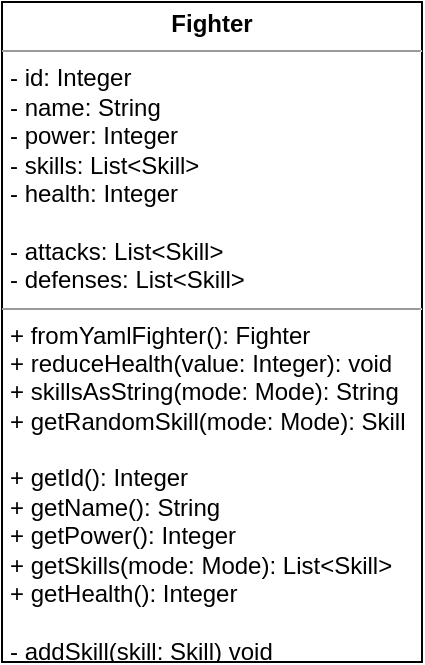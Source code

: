<mxfile version="12.2.2" type="device" pages="1"><diagram id="r8I7aOsCpsgrst2HwtjH" name="Page-1"><mxGraphModel dx="1092" dy="805" grid="1" gridSize="10" guides="1" tooltips="1" connect="1" arrows="1" fold="1" page="1" pageScale="1" pageWidth="827" pageHeight="1169" math="0" shadow="0"><root><mxCell id="0"/><mxCell id="1" parent="0"/><mxCell id="0sUMF1rg0KlqarGyEZU0-1" value="&lt;p style=&quot;margin: 0px ; margin-top: 4px ; text-align: center&quot;&gt;&lt;b&gt;Fighter&lt;/b&gt;&lt;/p&gt;&lt;hr size=&quot;1&quot;&gt;&lt;p style=&quot;margin: 0px ; margin-left: 4px&quot;&gt;- id: Integer&lt;/p&gt;&lt;p style=&quot;margin: 0px ; margin-left: 4px&quot;&gt;- name: String&lt;/p&gt;&lt;p style=&quot;margin: 0px ; margin-left: 4px&quot;&gt;- power: Integer&lt;/p&gt;&lt;p style=&quot;margin: 0px ; margin-left: 4px&quot;&gt;- skills: List&amp;lt;Skill&amp;gt;&lt;/p&gt;&lt;p style=&quot;margin: 0px ; margin-left: 4px&quot;&gt;- health: Integer&lt;/p&gt;&lt;p style=&quot;margin: 0px ; margin-left: 4px&quot;&gt;&lt;br&gt;&lt;/p&gt;&lt;p style=&quot;margin: 0px ; margin-left: 4px&quot;&gt;- attacks: List&amp;lt;Skill&amp;gt;&lt;/p&gt;&lt;p style=&quot;margin: 0px ; margin-left: 4px&quot;&gt;- defenses: List&amp;lt;Skill&amp;gt;&lt;/p&gt;&lt;hr size=&quot;1&quot;&gt;&lt;p style=&quot;margin: 0px ; margin-left: 4px&quot;&gt;+ fromYamlFighter(): Fighter&lt;/p&gt;&lt;p style=&quot;margin: 0px ; margin-left: 4px&quot;&gt;+ reduceHealth(value: Integer): void&lt;/p&gt;&lt;p style=&quot;margin: 0px ; margin-left: 4px&quot;&gt;+ skillsAsString(mode: Mode): String&lt;/p&gt;&lt;p style=&quot;margin: 0px ; margin-left: 4px&quot;&gt;+ getRandomSkill(mode: Mode): Skill&lt;/p&gt;&lt;p style=&quot;margin: 0px ; margin-left: 4px&quot;&gt;&lt;br&gt;&lt;/p&gt;&lt;p style=&quot;margin: 0px ; margin-left: 4px&quot;&gt;+ getId(): Integer&lt;/p&gt;&lt;p style=&quot;margin: 0px ; margin-left: 4px&quot;&gt;+ getName(): String&lt;/p&gt;&lt;p style=&quot;margin: 0px ; margin-left: 4px&quot;&gt;+ getPower(): Integer&lt;/p&gt;&lt;p style=&quot;margin: 0px ; margin-left: 4px&quot;&gt;+ getSkills(mode: Mode): List&amp;lt;Skill&amp;gt;&lt;/p&gt;&lt;p style=&quot;margin: 0px ; margin-left: 4px&quot;&gt;+ getHealth(): Integer&lt;/p&gt;&lt;p style=&quot;margin: 0px ; margin-left: 4px&quot;&gt;&lt;br&gt;&lt;/p&gt;&lt;p style=&quot;margin: 0px ; margin-left: 4px&quot;&gt;- addSkill(skill: Skill) void&lt;/p&gt;" style="verticalAlign=top;align=left;overflow=fill;fontSize=12;fontFamily=Helvetica;html=1;" vertex="1" parent="1"><mxGeometry width="210" height="330" as="geometry"/></mxCell></root></mxGraphModel></diagram></mxfile>